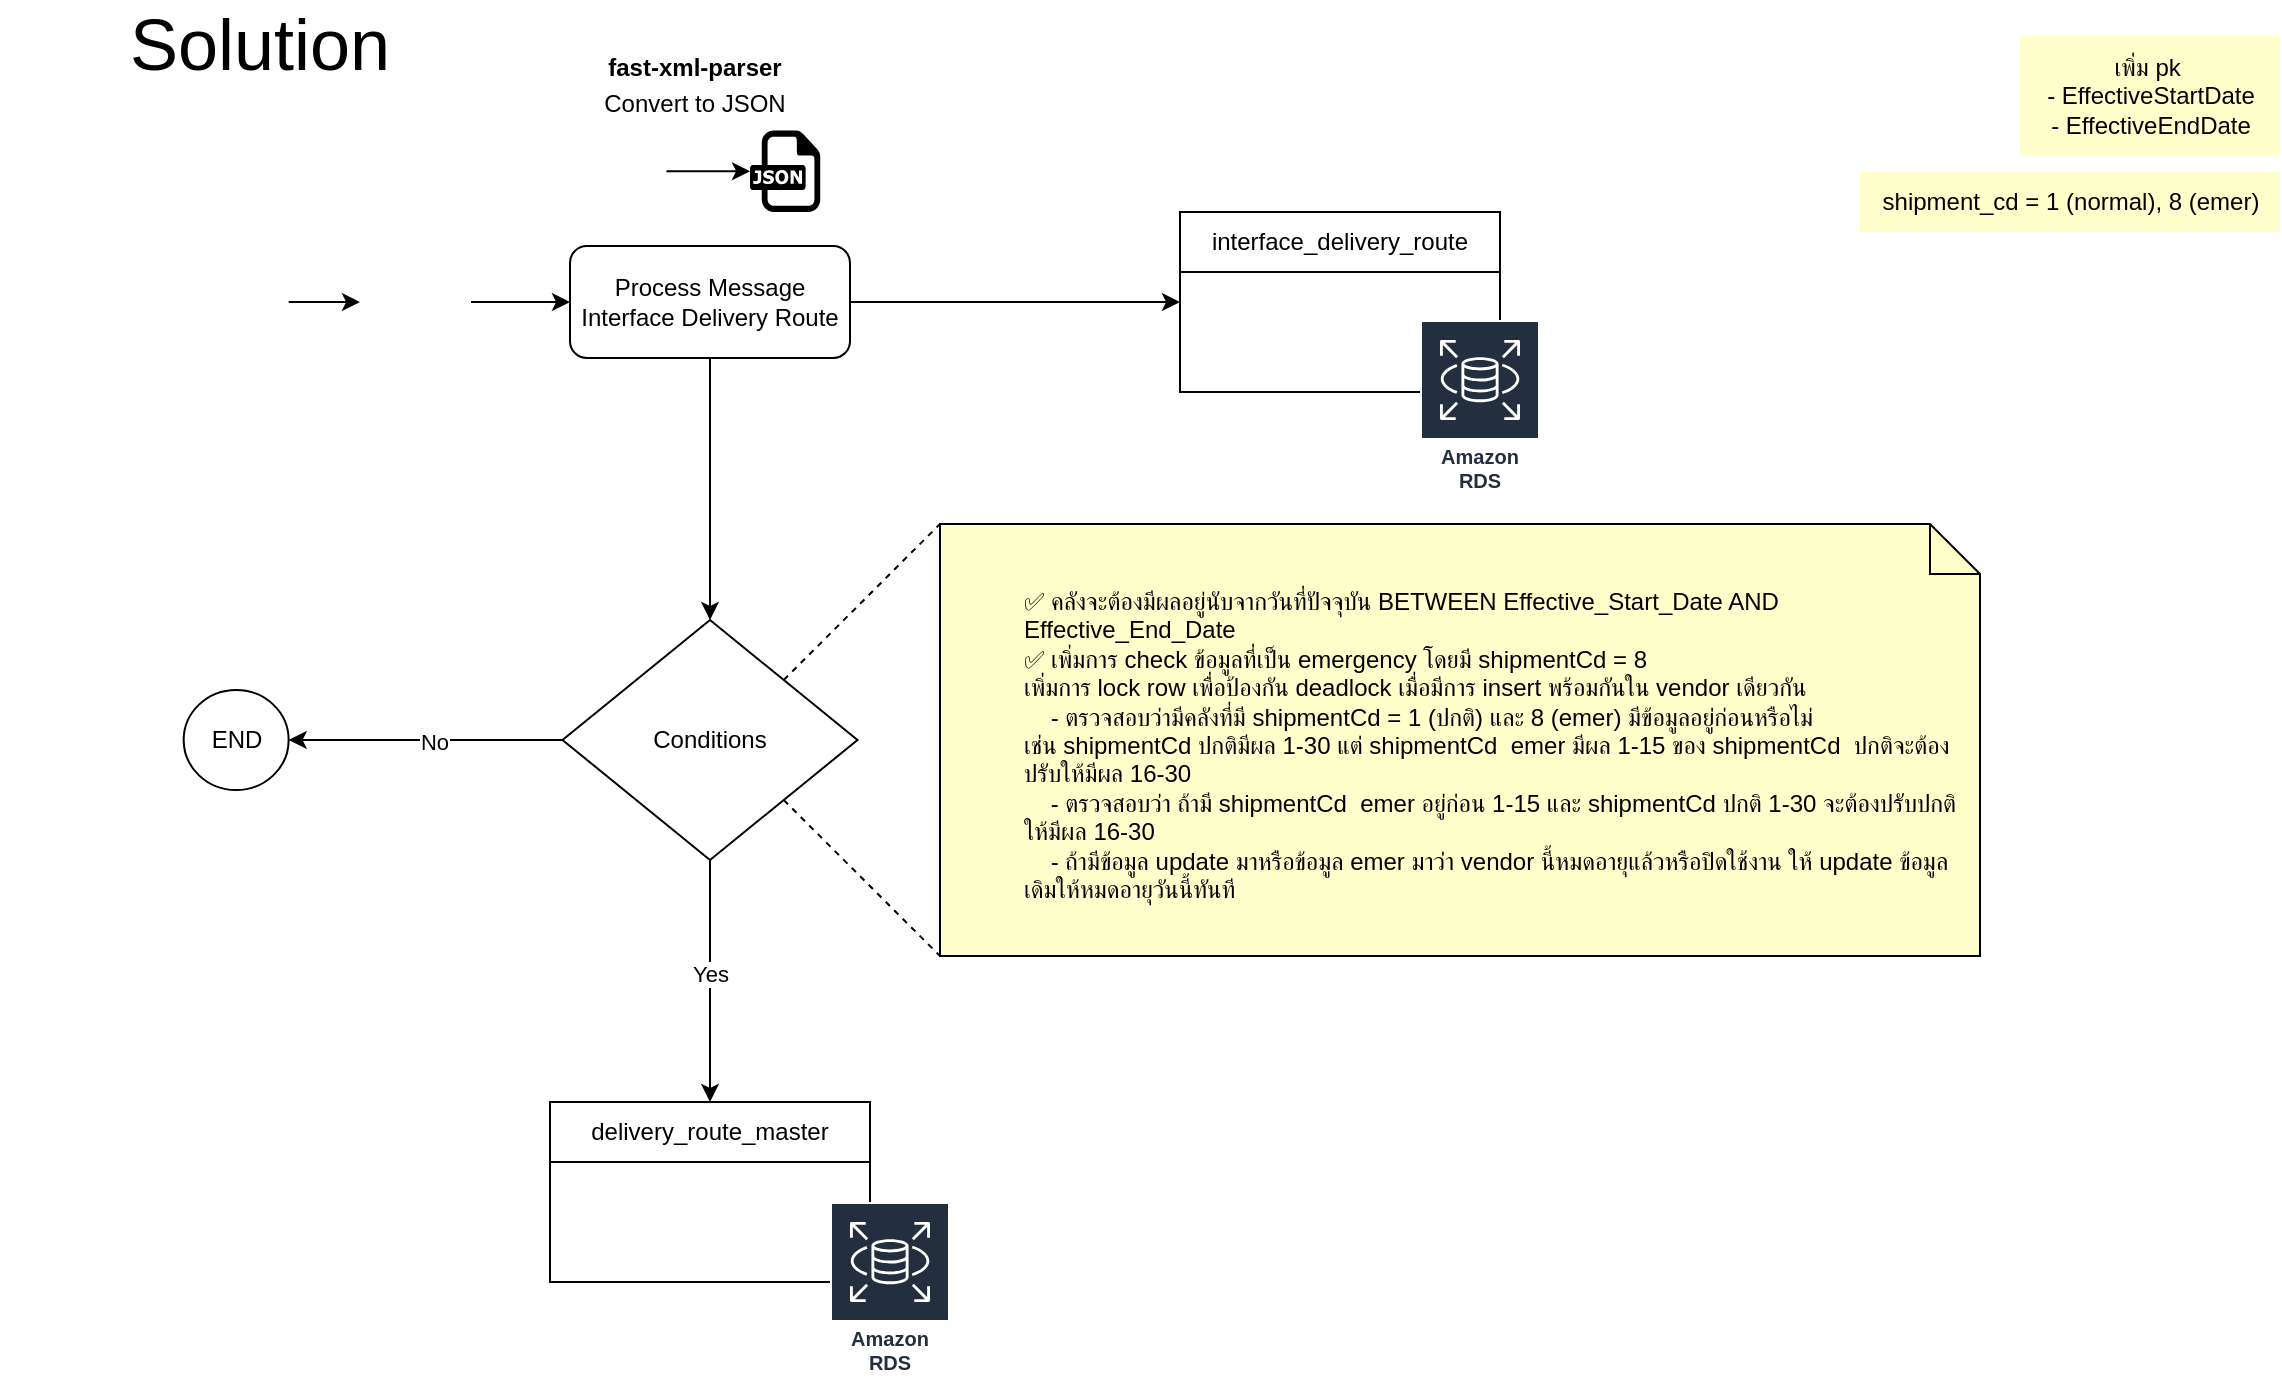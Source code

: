 <mxfile version="26.1.0">
  <diagram id="C5RBs43oDa-KdzZeNtuy" name="Page-1">
    <mxGraphModel dx="1561" dy="811" grid="1" gridSize="10" guides="1" tooltips="1" connect="1" arrows="1" fold="1" page="1" pageScale="1" pageWidth="1169" pageHeight="827" math="0" shadow="0">
      <root>
        <mxCell id="WIyWlLk6GJQsqaUBKTNV-0" />
        <mxCell id="WIyWlLk6GJQsqaUBKTNV-1" parent="WIyWlLk6GJQsqaUBKTNV-0" />
        <mxCell id="UXl0b42lht0FYfC2ThSm-90" style="edgeStyle=orthogonalEdgeStyle;rounded=0;orthogonalLoop=1;jettySize=auto;html=1;exitX=1;exitY=0.5;exitDx=0;exitDy=0;entryX=0;entryY=0.5;entryDx=0;entryDy=0;" parent="WIyWlLk6GJQsqaUBKTNV-1" source="UXl0b42lht0FYfC2ThSm-91" target="UXl0b42lht0FYfC2ThSm-93" edge="1">
          <mxGeometry relative="1" as="geometry" />
        </mxCell>
        <mxCell id="UXl0b42lht0FYfC2ThSm-91" value="" style="shape=image;verticalLabelPosition=bottom;labelBackgroundColor=default;verticalAlign=top;aspect=fixed;imageAspect=0;image=https://www.meshiq.com/wp-content/uploads/rabbitmq.png;" parent="WIyWlLk6GJQsqaUBKTNV-1" vertex="1">
          <mxGeometry x="30" y="126" width="124.33" height="70" as="geometry" />
        </mxCell>
        <mxCell id="UXl0b42lht0FYfC2ThSm-115" style="edgeStyle=orthogonalEdgeStyle;rounded=0;orthogonalLoop=1;jettySize=auto;html=1;exitX=1;exitY=0.5;exitDx=0;exitDy=0;entryX=0;entryY=0.5;entryDx=0;entryDy=0;" parent="WIyWlLk6GJQsqaUBKTNV-1" source="UXl0b42lht0FYfC2ThSm-93" target="UXl0b42lht0FYfC2ThSm-96" edge="1">
          <mxGeometry relative="1" as="geometry" />
        </mxCell>
        <mxCell id="UXl0b42lht0FYfC2ThSm-93" value="" style="shape=image;html=1;verticalAlign=top;verticalLabelPosition=bottom;labelBackgroundColor=#ffffff;imageAspect=0;aspect=fixed;image=https://cdn1.iconfinder.com/data/icons/hawcons/32/699613-icon-102-document-file-xml-128.png" parent="WIyWlLk6GJQsqaUBKTNV-1" vertex="1">
          <mxGeometry x="190" y="133.25" width="55.5" height="55.5" as="geometry" />
        </mxCell>
        <mxCell id="jXdcRis7HrLwo1KE1NrE-1" style="edgeStyle=orthogonalEdgeStyle;rounded=0;orthogonalLoop=1;jettySize=auto;html=1;exitX=1;exitY=0.5;exitDx=0;exitDy=0;entryX=0;entryY=0.5;entryDx=0;entryDy=0;" parent="WIyWlLk6GJQsqaUBKTNV-1" source="UXl0b42lht0FYfC2ThSm-96" target="UXl0b42lht0FYfC2ThSm-100" edge="1">
          <mxGeometry relative="1" as="geometry" />
        </mxCell>
        <mxCell id="jXdcRis7HrLwo1KE1NrE-4" style="edgeStyle=orthogonalEdgeStyle;rounded=0;orthogonalLoop=1;jettySize=auto;html=1;exitX=0.5;exitY=1;exitDx=0;exitDy=0;entryX=0.5;entryY=0;entryDx=0;entryDy=0;" parent="WIyWlLk6GJQsqaUBKTNV-1" source="UXl0b42lht0FYfC2ThSm-96" target="UXl0b42lht0FYfC2ThSm-99" edge="1">
          <mxGeometry relative="1" as="geometry" />
        </mxCell>
        <mxCell id="UXl0b42lht0FYfC2ThSm-96" value="Process Message Interface Delivery Route" style="rounded=1;whiteSpace=wrap;html=1;fontSize=12;glass=0;strokeWidth=1;shadow=0;" parent="WIyWlLk6GJQsqaUBKTNV-1" vertex="1">
          <mxGeometry x="295" y="133" width="140" height="56" as="geometry" />
        </mxCell>
        <mxCell id="UXl0b42lht0FYfC2ThSm-97" value="" style="dashed=0;outlineConnect=0;html=1;align=center;labelPosition=center;verticalLabelPosition=bottom;verticalAlign=top;shape=mxgraph.weblogos.json" parent="WIyWlLk6GJQsqaUBKTNV-1" vertex="1">
          <mxGeometry x="385" y="75.28" width="35.1" height="40.72" as="geometry" />
        </mxCell>
        <mxCell id="jXdcRis7HrLwo1KE1NrE-5" style="edgeStyle=orthogonalEdgeStyle;rounded=0;orthogonalLoop=1;jettySize=auto;html=1;exitX=0.5;exitY=1;exitDx=0;exitDy=0;entryX=0.5;entryY=0;entryDx=0;entryDy=0;" parent="WIyWlLk6GJQsqaUBKTNV-1" source="UXl0b42lht0FYfC2ThSm-99" target="UXl0b42lht0FYfC2ThSm-102" edge="1">
          <mxGeometry relative="1" as="geometry" />
        </mxCell>
        <mxCell id="jXdcRis7HrLwo1KE1NrE-9" value="Yes" style="edgeLabel;html=1;align=center;verticalAlign=middle;resizable=0;points=[];" parent="jXdcRis7HrLwo1KE1NrE-5" vertex="1" connectable="0">
          <mxGeometry x="-0.058" relative="1" as="geometry">
            <mxPoint as="offset" />
          </mxGeometry>
        </mxCell>
        <mxCell id="jXdcRis7HrLwo1KE1NrE-8" value="" style="edgeStyle=orthogonalEdgeStyle;rounded=0;orthogonalLoop=1;jettySize=auto;html=1;" parent="WIyWlLk6GJQsqaUBKTNV-1" source="UXl0b42lht0FYfC2ThSm-99" target="jXdcRis7HrLwo1KE1NrE-7" edge="1">
          <mxGeometry relative="1" as="geometry" />
        </mxCell>
        <mxCell id="jXdcRis7HrLwo1KE1NrE-10" value="No" style="edgeLabel;html=1;align=center;verticalAlign=middle;resizable=0;points=[];" parent="jXdcRis7HrLwo1KE1NrE-8" vertex="1" connectable="0">
          <mxGeometry x="-0.052" y="1" relative="1" as="geometry">
            <mxPoint as="offset" />
          </mxGeometry>
        </mxCell>
        <mxCell id="UXl0b42lht0FYfC2ThSm-99" value="Conditions" style="rhombus;whiteSpace=wrap;html=1;" parent="WIyWlLk6GJQsqaUBKTNV-1" vertex="1">
          <mxGeometry x="291.25" y="320" width="147.5" height="120" as="geometry" />
        </mxCell>
        <mxCell id="UXl0b42lht0FYfC2ThSm-100" value="interface_delivery_route" style="swimlane;fontStyle=0;childLayout=stackLayout;horizontal=1;startSize=30;horizontalStack=0;resizeParent=1;resizeParentMax=0;resizeLast=0;collapsible=1;marginBottom=0;whiteSpace=wrap;html=1;" parent="WIyWlLk6GJQsqaUBKTNV-1" vertex="1">
          <mxGeometry x="600" y="116.0" width="160" height="90" as="geometry" />
        </mxCell>
        <mxCell id="UXl0b42lht0FYfC2ThSm-101" value="" style="group" parent="WIyWlLk6GJQsqaUBKTNV-1" vertex="1" connectable="0">
          <mxGeometry x="285" y="561" width="200" height="140" as="geometry" />
        </mxCell>
        <mxCell id="UXl0b42lht0FYfC2ThSm-102" value="delivery_route_master" style="swimlane;fontStyle=0;childLayout=stackLayout;horizontal=1;startSize=30;horizontalStack=0;resizeParent=1;resizeParentMax=0;resizeLast=0;collapsible=1;marginBottom=0;whiteSpace=wrap;html=1;" parent="UXl0b42lht0FYfC2ThSm-101" vertex="1">
          <mxGeometry width="160" height="90" as="geometry" />
        </mxCell>
        <mxCell id="UXl0b42lht0FYfC2ThSm-103" value="Amazon RDS" style="sketch=0;outlineConnect=0;fontColor=#232F3E;gradientColor=none;strokeColor=#ffffff;fillColor=#232F3E;dashed=0;verticalLabelPosition=middle;verticalAlign=bottom;align=center;html=1;whiteSpace=wrap;fontSize=10;fontStyle=1;spacing=3;shape=mxgraph.aws4.productIcon;prIcon=mxgraph.aws4.rds;" parent="UXl0b42lht0FYfC2ThSm-101" vertex="1">
          <mxGeometry x="140" y="50" width="60" height="90" as="geometry" />
        </mxCell>
        <mxCell id="UXl0b42lht0FYfC2ThSm-104" value="&lt;font style=&quot;font-size: 36px;&quot;&gt;Solution&lt;/font&gt;" style="text;html=1;align=center;verticalAlign=middle;whiteSpace=wrap;rounded=0;" parent="WIyWlLk6GJQsqaUBKTNV-1" vertex="1">
          <mxGeometry x="10" y="16.53" width="260" height="30" as="geometry" />
        </mxCell>
        <mxCell id="UXl0b42lht0FYfC2ThSm-112" style="edgeStyle=orthogonalEdgeStyle;rounded=0;orthogonalLoop=1;jettySize=auto;html=1;exitX=1;exitY=0.5;exitDx=0;exitDy=0;" parent="WIyWlLk6GJQsqaUBKTNV-1" source="UXl0b42lht0FYfC2ThSm-113" target="UXl0b42lht0FYfC2ThSm-97" edge="1">
          <mxGeometry relative="1" as="geometry" />
        </mxCell>
        <mxCell id="UXl0b42lht0FYfC2ThSm-113" value="" style="shape=image;html=1;verticalAlign=top;verticalLabelPosition=bottom;labelBackgroundColor=#ffffff;imageAspect=0;aspect=fixed;image=https://cdn1.iconfinder.com/data/icons/hawcons/32/699613-icon-102-document-file-xml-128.png" parent="WIyWlLk6GJQsqaUBKTNV-1" vertex="1">
          <mxGeometry x="305" y="76.53" width="38.22" height="38.22" as="geometry" />
        </mxCell>
        <mxCell id="UXl0b42lht0FYfC2ThSm-114" value="Convert to JSON" style="text;html=1;align=center;verticalAlign=middle;whiteSpace=wrap;rounded=0;" parent="WIyWlLk6GJQsqaUBKTNV-1" vertex="1">
          <mxGeometry x="280" y="46.53" width="155" height="30" as="geometry" />
        </mxCell>
        <mxCell id="UXl0b42lht0FYfC2ThSm-116" value="Amazon RDS" style="sketch=0;outlineConnect=0;fontColor=#232F3E;gradientColor=none;strokeColor=#ffffff;fillColor=#232F3E;dashed=0;verticalLabelPosition=middle;verticalAlign=bottom;align=center;html=1;whiteSpace=wrap;fontSize=10;fontStyle=1;spacing=3;shape=mxgraph.aws4.productIcon;prIcon=mxgraph.aws4.rds;" parent="WIyWlLk6GJQsqaUBKTNV-1" vertex="1">
          <mxGeometry x="720" y="170" width="60" height="90" as="geometry" />
        </mxCell>
        <mxCell id="UXl0b42lht0FYfC2ThSm-155" value="&lt;b&gt;fast-xml-parser&lt;/b&gt;" style="text;whiteSpace=wrap;html=1;align=center;" parent="WIyWlLk6GJQsqaUBKTNV-1" vertex="1">
          <mxGeometry x="310.05" y="30" width="94.95" height="25" as="geometry" />
        </mxCell>
        <mxCell id="UXl0b42lht0FYfC2ThSm-165" value="เพิ่ม pk&amp;nbsp;&lt;div&gt;-&amp;nbsp;EffectiveStartDate&lt;/div&gt;&lt;div&gt;-&amp;nbsp;EffectiveEndDate&lt;/div&gt;" style="text;html=1;align=center;verticalAlign=middle;resizable=0;points=[];autosize=1;strokeColor=none;fillColor=#FFFFCC;" parent="WIyWlLk6GJQsqaUBKTNV-1" vertex="1">
          <mxGeometry x="1020" y="27.72" width="130" height="60" as="geometry" />
        </mxCell>
        <mxCell id="UXl0b42lht0FYfC2ThSm-167" value="shipment_cd = 1 (normal), 8 (emer)" style="text;html=1;align=center;verticalAlign=middle;resizable=0;points=[];autosize=1;strokeColor=none;fillColor=#FFFFCC;" parent="WIyWlLk6GJQsqaUBKTNV-1" vertex="1">
          <mxGeometry x="940" y="96" width="210" height="30" as="geometry" />
        </mxCell>
        <mxCell id="jXdcRis7HrLwo1KE1NrE-3" value="&lt;blockquote style=&quot;margin: 0 0 0 40px; border: none; padding: 0px;&quot;&gt;&lt;div&gt;✅ คลังจะต้องมีผลอยู่นับจากวันที่ปัจจุบัน BETWEEN Effective_Start_Date AND Effective_End_Date&lt;/div&gt;&lt;div&gt;✅ เพิ่มการ check ข้อมูลที่เป็น emergency โดยมี shipmentCd = 8&lt;/div&gt;&lt;div&gt;เพิ่มการ lock row เพื่อป้องกัน deadlock เมื่อมีการ insert พร้อมกันใน vendor เดียวกัน&lt;/div&gt;&lt;div&gt;&amp;nbsp; &amp;nbsp; - ตรวจสอบว่ามีคลังที่มี shipmentCd = 1 (ปกติ) และ 8 (emer) มีข้อมูลอยู่ก่อนหรือไม่&lt;/div&gt;&lt;div&gt;เช่น shipmentCd ปกติมีผล 1-30 แต่ shipmentCd&amp;nbsp; emer มีผล 1-15 ของ shipmentCd&amp;nbsp; ปกติจะต้องปรับให้มีผล 16-30&lt;/div&gt;&lt;div&gt;&amp;nbsp; &amp;nbsp; - ตรวจสอบว่า ถ้ามี shipmentCd&amp;nbsp; emer อยู่ก่อน 1-15 และ shipmentCd ปกติ 1-30 จะต้องปรับปกติให้มีผล 16-30&lt;/div&gt;&lt;div&gt;&amp;nbsp; &amp;nbsp; - ถ้ามีข้อมูล update มาหรือข้อมูล emer มาว่า vendor นี้หมดอายุแล้วหรือปิดใช้งาน ให้ update ข้อมูลเดิมให้หมดอายุวันนี้ทันที&lt;/div&gt;&lt;/blockquote&gt;" style="shape=note2;boundedLbl=1;whiteSpace=wrap;html=1;size=25;verticalAlign=top;align=left;fillColor=light-dark(#FFFFCC,var(--ge-dark-color, #121212));" parent="WIyWlLk6GJQsqaUBKTNV-1" vertex="1">
          <mxGeometry x="480" y="272" width="520" height="216" as="geometry" />
        </mxCell>
        <mxCell id="jXdcRis7HrLwo1KE1NrE-7" value="END" style="ellipse;whiteSpace=wrap;html=1;" parent="WIyWlLk6GJQsqaUBKTNV-1" vertex="1">
          <mxGeometry x="101.83" y="355" width="52.5" height="50" as="geometry" />
        </mxCell>
        <mxCell id="jXdcRis7HrLwo1KE1NrE-12" value="" style="endArrow=none;dashed=1;html=1;rounded=0;exitX=1;exitY=0;exitDx=0;exitDy=0;entryX=0;entryY=0;entryDx=0;entryDy=0;entryPerimeter=0;" parent="WIyWlLk6GJQsqaUBKTNV-1" source="UXl0b42lht0FYfC2ThSm-99" target="jXdcRis7HrLwo1KE1NrE-3" edge="1">
          <mxGeometry width="50" height="50" relative="1" as="geometry">
            <mxPoint x="620" y="430" as="sourcePoint" />
            <mxPoint x="670" y="380" as="targetPoint" />
          </mxGeometry>
        </mxCell>
        <mxCell id="jXdcRis7HrLwo1KE1NrE-13" value="" style="endArrow=none;dashed=1;html=1;rounded=0;exitX=1;exitY=1;exitDx=0;exitDy=0;entryX=0;entryY=1;entryDx=0;entryDy=0;entryPerimeter=0;" parent="WIyWlLk6GJQsqaUBKTNV-1" source="UXl0b42lht0FYfC2ThSm-99" target="jXdcRis7HrLwo1KE1NrE-3" edge="1">
          <mxGeometry width="50" height="50" relative="1" as="geometry">
            <mxPoint x="412" y="360" as="sourcePoint" />
            <mxPoint x="460" y="300" as="targetPoint" />
          </mxGeometry>
        </mxCell>
      </root>
    </mxGraphModel>
  </diagram>
</mxfile>

